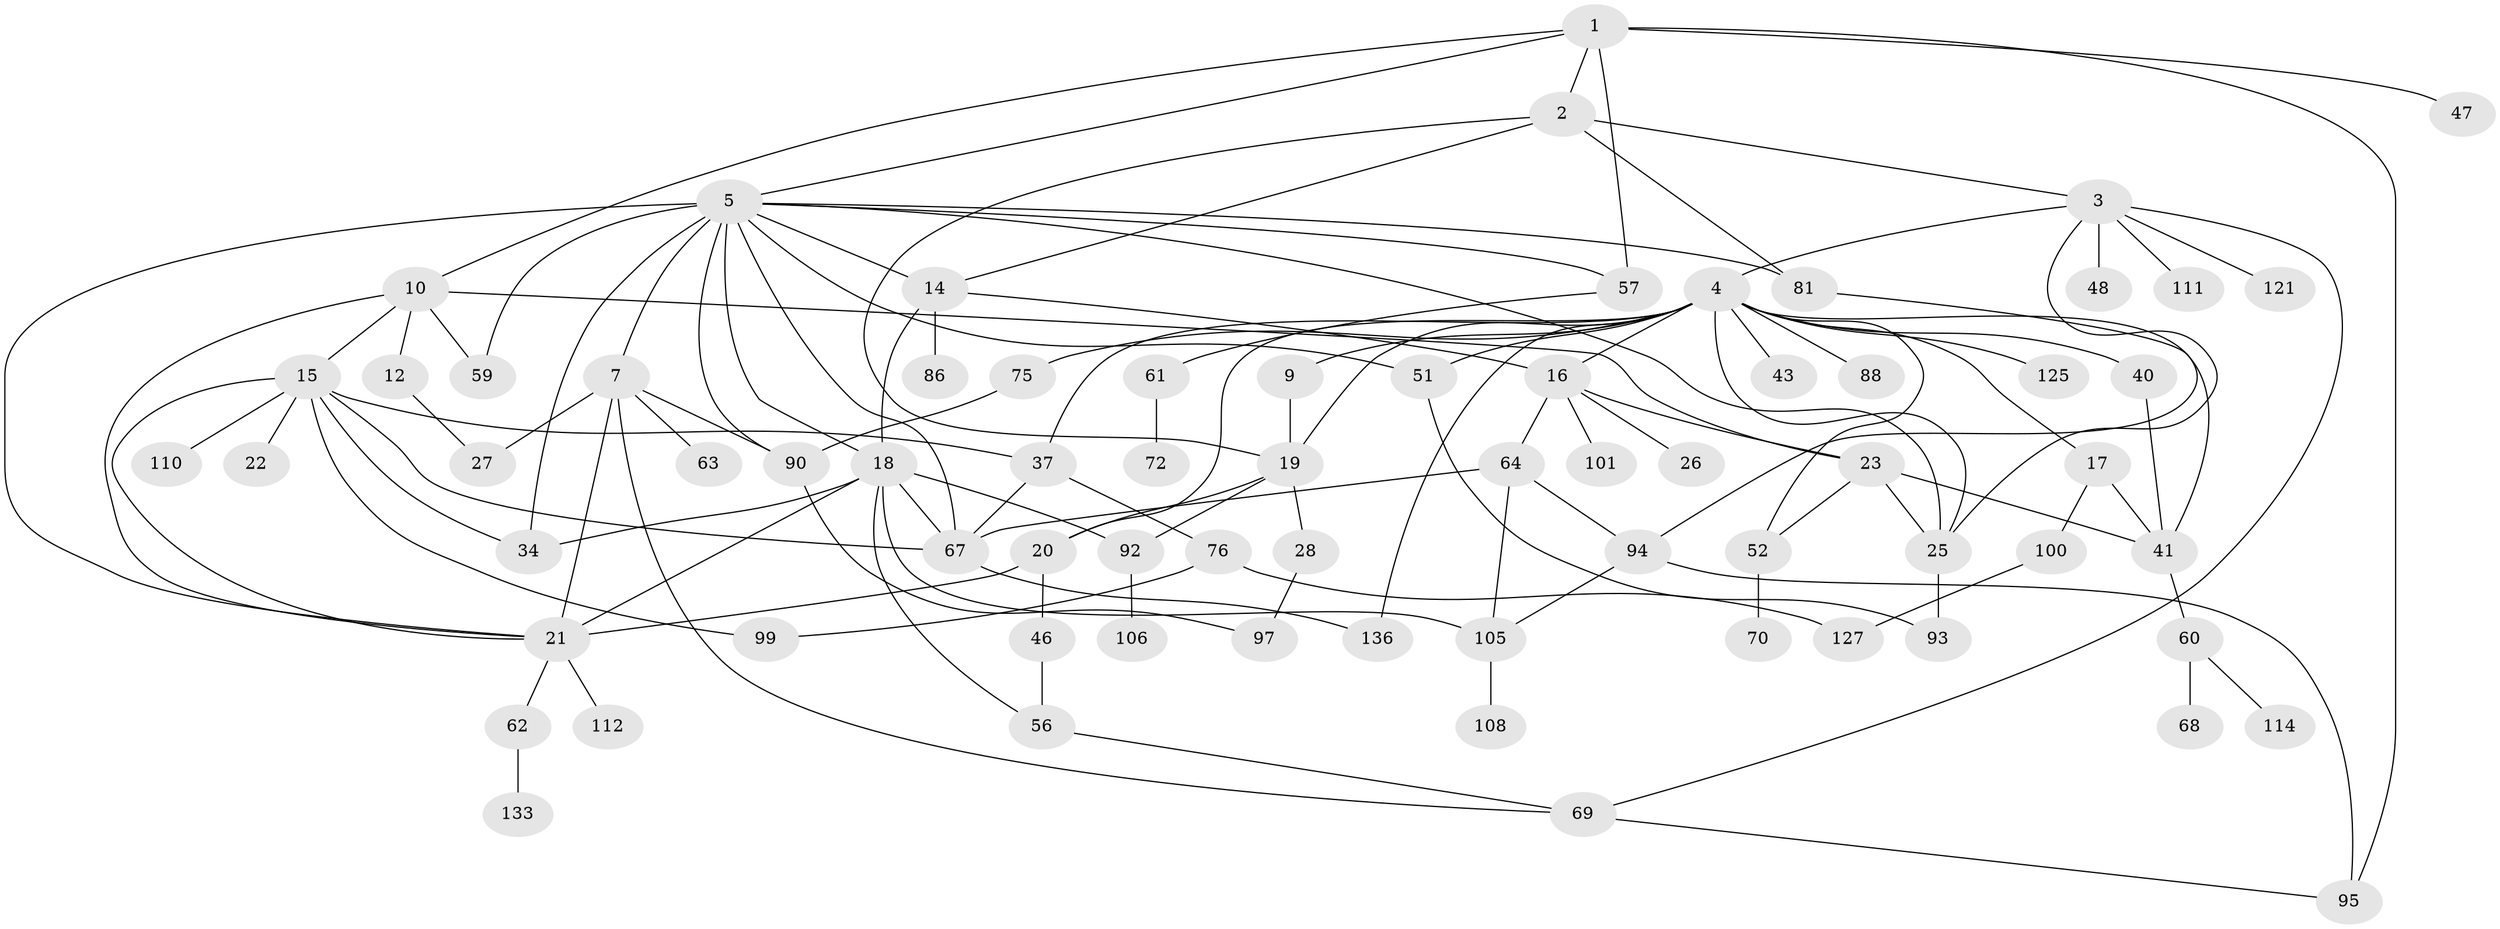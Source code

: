 // original degree distribution, {6: 0.05555555555555555, 5: 0.04861111111111111, 10: 0.006944444444444444, 9: 0.006944444444444444, 4: 0.11805555555555555, 2: 0.2361111111111111, 7: 0.006944444444444444, 3: 0.24305555555555555, 1: 0.2777777777777778}
// Generated by graph-tools (version 1.1) at 2025/17/03/04/25 18:17:11]
// undirected, 72 vertices, 118 edges
graph export_dot {
graph [start="1"]
  node [color=gray90,style=filled];
  1 [super="+53"];
  2;
  3 [super="+13+120+134"];
  4 [super="+36+11+6+44+8+96+104"];
  5 [super="+65+66+58"];
  7 [super="+123+24+29"];
  9;
  10 [super="+83"];
  12;
  14;
  15 [super="+77"];
  16 [super="+91"];
  17 [super="+35"];
  18 [super="+82+78+87+38"];
  19 [super="+131"];
  20 [super="+54"];
  21 [super="+49+31"];
  22;
  23 [super="+32"];
  25 [super="+124"];
  26;
  27 [super="+138"];
  28;
  34 [super="+116"];
  37 [super="+42"];
  40 [super="+118"];
  41 [super="+128"];
  43;
  46;
  47;
  48;
  51;
  52;
  56;
  57;
  59 [super="+142"];
  60;
  61;
  62 [super="+71+80+143"];
  63;
  64;
  67 [super="+103"];
  68;
  69 [super="+98"];
  70;
  72;
  75 [super="+102"];
  76;
  81;
  86;
  88 [super="+132"];
  90 [super="+139+137"];
  92;
  93;
  94;
  95;
  97 [super="+129"];
  99;
  100;
  101;
  105 [super="+107"];
  106;
  108;
  110;
  111;
  112;
  114;
  121;
  125;
  127;
  133;
  136;
  1 -- 2;
  1 -- 5;
  1 -- 10;
  1 -- 47;
  1 -- 95;
  1 -- 57;
  2 -- 3;
  2 -- 14;
  2 -- 81;
  2 -- 19;
  3 -- 4;
  3 -- 48;
  3 -- 121;
  3 -- 69;
  3 -- 25;
  3 -- 111;
  4 -- 20;
  4 -- 37;
  4 -- 16;
  4 -- 9;
  4 -- 75;
  4 -- 41;
  4 -- 136;
  4 -- 25;
  4 -- 17;
  4 -- 51;
  4 -- 52;
  4 -- 40;
  4 -- 88;
  4 -- 43;
  4 -- 19;
  4 -- 125;
  5 -- 7 [weight=2];
  5 -- 57;
  5 -- 81;
  5 -- 51;
  5 -- 21;
  5 -- 90;
  5 -- 14;
  5 -- 18;
  5 -- 67;
  5 -- 25;
  5 -- 34 [weight=2];
  5 -- 59;
  7 -- 63;
  7 -- 69;
  7 -- 21;
  7 -- 90;
  7 -- 27;
  9 -- 19;
  10 -- 12;
  10 -- 15;
  10 -- 21;
  10 -- 23;
  10 -- 59;
  12 -- 27;
  14 -- 18;
  14 -- 86;
  14 -- 16;
  15 -- 22;
  15 -- 34;
  15 -- 110;
  15 -- 21;
  15 -- 99;
  15 -- 67;
  15 -- 37;
  16 -- 26;
  16 -- 64;
  16 -- 101;
  16 -- 23;
  17 -- 100;
  17 -- 41;
  18 -- 92;
  18 -- 67 [weight=2];
  18 -- 21;
  18 -- 56;
  18 -- 105;
  18 -- 34;
  19 -- 28;
  19 -- 92;
  19 -- 20;
  20 -- 46;
  20 -- 21;
  21 -- 62;
  21 -- 112;
  23 -- 52;
  23 -- 41;
  23 -- 25;
  25 -- 93;
  28 -- 97;
  37 -- 67;
  37 -- 76;
  40 -- 41;
  41 -- 60;
  46 -- 56;
  51 -- 93;
  52 -- 70;
  56 -- 69;
  57 -- 61;
  60 -- 68;
  60 -- 114;
  61 -- 72;
  62 -- 133;
  64 -- 94;
  64 -- 105;
  64 -- 67;
  67 -- 136;
  69 -- 95;
  75 -- 90 [weight=2];
  76 -- 99;
  76 -- 127;
  81 -- 94;
  90 -- 97;
  92 -- 106;
  94 -- 95;
  94 -- 105;
  100 -- 127;
  105 -- 108;
}
